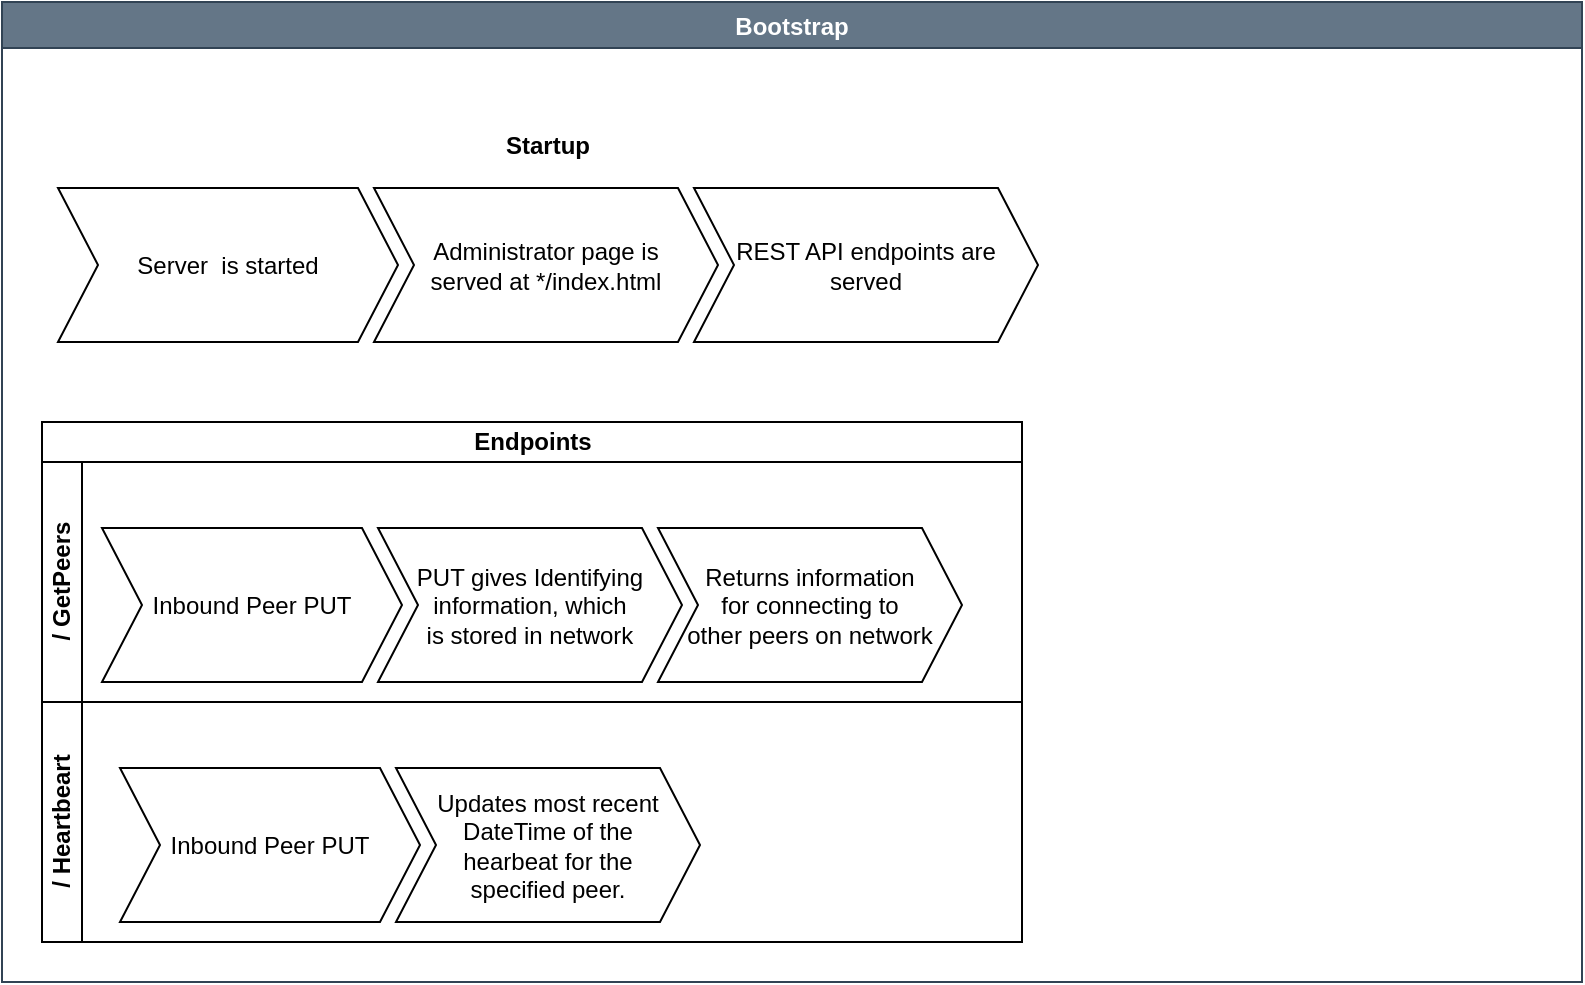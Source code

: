 <mxfile version="26.0.10">
  <diagram name="Page-1" id="UxxddDOxbtOHlwxeoN-J">
    <mxGraphModel dx="776" dy="1749" grid="1" gridSize="10" guides="1" tooltips="1" connect="1" arrows="1" fold="1" page="1" pageScale="1" pageWidth="850" pageHeight="1100" math="0" shadow="0">
      <root>
        <mxCell id="0" />
        <mxCell id="1" parent="0" />
        <mxCell id="w9wIN5AZh1zGM-yqhCPk-17" value="Bootstrap" style="swimlane;fillColor=#647687;strokeColor=#314354;labelBackgroundColor=none;startSize=23;fontColor=#ffffff;" vertex="1" parent="1">
          <mxGeometry x="100" y="-10" width="790" height="490" as="geometry" />
        </mxCell>
        <mxCell id="w9wIN5AZh1zGM-yqhCPk-2" value="Endpoints" style="swimlane;childLayout=stackLayout;resizeParent=1;resizeParentMax=0;horizontal=1;startSize=20;horizontalStack=0;html=1;" vertex="1" parent="w9wIN5AZh1zGM-yqhCPk-17">
          <mxGeometry x="20" y="210" width="490" height="260" as="geometry" />
        </mxCell>
        <mxCell id="w9wIN5AZh1zGM-yqhCPk-3" value="/ GetPeers" style="swimlane;startSize=20;horizontal=0;html=1;" vertex="1" parent="w9wIN5AZh1zGM-yqhCPk-2">
          <mxGeometry y="20" width="490" height="120" as="geometry" />
        </mxCell>
        <mxCell id="w9wIN5AZh1zGM-yqhCPk-4" value="" style="swimlane;childLayout=stackLayout;horizontal=1;fillColor=none;horizontalStack=1;resizeParent=1;resizeParentMax=0;resizeLast=0;collapsible=0;strokeColor=none;stackBorder=10;stackSpacing=-12;resizable=1;align=center;points=[];whiteSpace=wrap;html=1;" vertex="1" parent="w9wIN5AZh1zGM-yqhCPk-3">
          <mxGeometry x="20" width="450" height="120" as="geometry" />
        </mxCell>
        <mxCell id="w9wIN5AZh1zGM-yqhCPk-5" value="&lt;div&gt;Inbound Peer PUT&lt;/div&gt;" style="shape=step;perimeter=stepPerimeter;fixedSize=1;points=[];whiteSpace=wrap;html=1;" vertex="1" parent="w9wIN5AZh1zGM-yqhCPk-4">
          <mxGeometry x="10" y="33" width="150" height="77" as="geometry" />
        </mxCell>
        <mxCell id="w9wIN5AZh1zGM-yqhCPk-6" value="&lt;div&gt;PUT gives Identifying&lt;/div&gt;&lt;div&gt;information, which&lt;/div&gt;&lt;div&gt;is stored in network&lt;br&gt;&lt;/div&gt;" style="shape=step;perimeter=stepPerimeter;fixedSize=1;points=[];whiteSpace=wrap;html=1;" vertex="1" parent="w9wIN5AZh1zGM-yqhCPk-4">
          <mxGeometry x="148" y="33" width="152" height="77" as="geometry" />
        </mxCell>
        <mxCell id="w9wIN5AZh1zGM-yqhCPk-7" value="&lt;div&gt;Returns information&lt;/div&gt;&lt;div&gt;for connecting to&lt;/div&gt;&lt;div&gt;other peers on network&lt;br&gt;&lt;/div&gt;" style="shape=step;perimeter=stepPerimeter;fixedSize=1;points=[];whiteSpace=wrap;html=1;" vertex="1" parent="w9wIN5AZh1zGM-yqhCPk-4">
          <mxGeometry x="288" y="33" width="152" height="77" as="geometry" />
        </mxCell>
        <mxCell id="w9wIN5AZh1zGM-yqhCPk-8" value="/ Heartbeart" style="swimlane;startSize=20;horizontal=0;html=1;" vertex="1" parent="w9wIN5AZh1zGM-yqhCPk-2">
          <mxGeometry y="140" width="490" height="120" as="geometry" />
        </mxCell>
        <mxCell id="w9wIN5AZh1zGM-yqhCPk-9" value="" style="swimlane;childLayout=stackLayout;horizontal=1;fillColor=none;horizontalStack=1;resizeParent=1;resizeParentMax=0;resizeLast=0;collapsible=0;strokeColor=none;stackBorder=10;stackSpacing=-12;resizable=1;align=center;points=[];whiteSpace=wrap;html=1;" vertex="1" parent="w9wIN5AZh1zGM-yqhCPk-8">
          <mxGeometry x="29" width="310" height="120" as="geometry" />
        </mxCell>
        <mxCell id="w9wIN5AZh1zGM-yqhCPk-10" value="Inbound Peer PUT" style="shape=step;perimeter=stepPerimeter;fixedSize=1;points=[];whiteSpace=wrap;html=1;" vertex="1" parent="w9wIN5AZh1zGM-yqhCPk-9">
          <mxGeometry x="10" y="33" width="150" height="77" as="geometry" />
        </mxCell>
        <mxCell id="w9wIN5AZh1zGM-yqhCPk-11" value="&lt;div&gt;Updates most recent&lt;/div&gt;&lt;div&gt;DateTime of the&lt;/div&gt;&lt;div&gt;hearbeat for the &lt;br&gt;&lt;/div&gt;&lt;div&gt;specified peer.&lt;br&gt;&lt;/div&gt;" style="shape=step;perimeter=stepPerimeter;fixedSize=1;points=[];whiteSpace=wrap;html=1;" vertex="1" parent="w9wIN5AZh1zGM-yqhCPk-9">
          <mxGeometry x="148" y="33" width="152" height="77" as="geometry" />
        </mxCell>
        <mxCell id="w9wIN5AZh1zGM-yqhCPk-13" value="Startup" style="swimlane;childLayout=stackLayout;horizontal=1;fillColor=none;horizontalStack=1;resizeParent=1;resizeParentMax=0;resizeLast=0;collapsible=0;strokeColor=none;stackBorder=10;stackSpacing=-12;resizable=1;align=center;points=[];whiteSpace=wrap;html=1;startSize=23;" vertex="1" parent="w9wIN5AZh1zGM-yqhCPk-17">
          <mxGeometry x="18" y="60" width="510" height="120" as="geometry" />
        </mxCell>
        <mxCell id="w9wIN5AZh1zGM-yqhCPk-14" value="Server&amp;nbsp; is started" style="shape=step;perimeter=stepPerimeter;fixedSize=1;points=[];whiteSpace=wrap;html=1;" vertex="1" parent="w9wIN5AZh1zGM-yqhCPk-13">
          <mxGeometry x="10" y="33" width="170" height="77" as="geometry" />
        </mxCell>
        <mxCell id="w9wIN5AZh1zGM-yqhCPk-15" value="&lt;div&gt;Administrator page is&lt;/div&gt;&lt;div&gt;served at */index.html&lt;br&gt; &lt;/div&gt;" style="shape=step;perimeter=stepPerimeter;fixedSize=1;points=[];whiteSpace=wrap;html=1;" vertex="1" parent="w9wIN5AZh1zGM-yqhCPk-13">
          <mxGeometry x="168" y="33" width="172" height="77" as="geometry" />
        </mxCell>
        <mxCell id="w9wIN5AZh1zGM-yqhCPk-16" value="&lt;div&gt;REST API endpoints are&lt;/div&gt;&lt;div&gt;served&lt;br&gt;&lt;/div&gt;" style="shape=step;perimeter=stepPerimeter;fixedSize=1;points=[];whiteSpace=wrap;html=1;" vertex="1" parent="w9wIN5AZh1zGM-yqhCPk-13">
          <mxGeometry x="328" y="33" width="172" height="77" as="geometry" />
        </mxCell>
      </root>
    </mxGraphModel>
  </diagram>
</mxfile>
